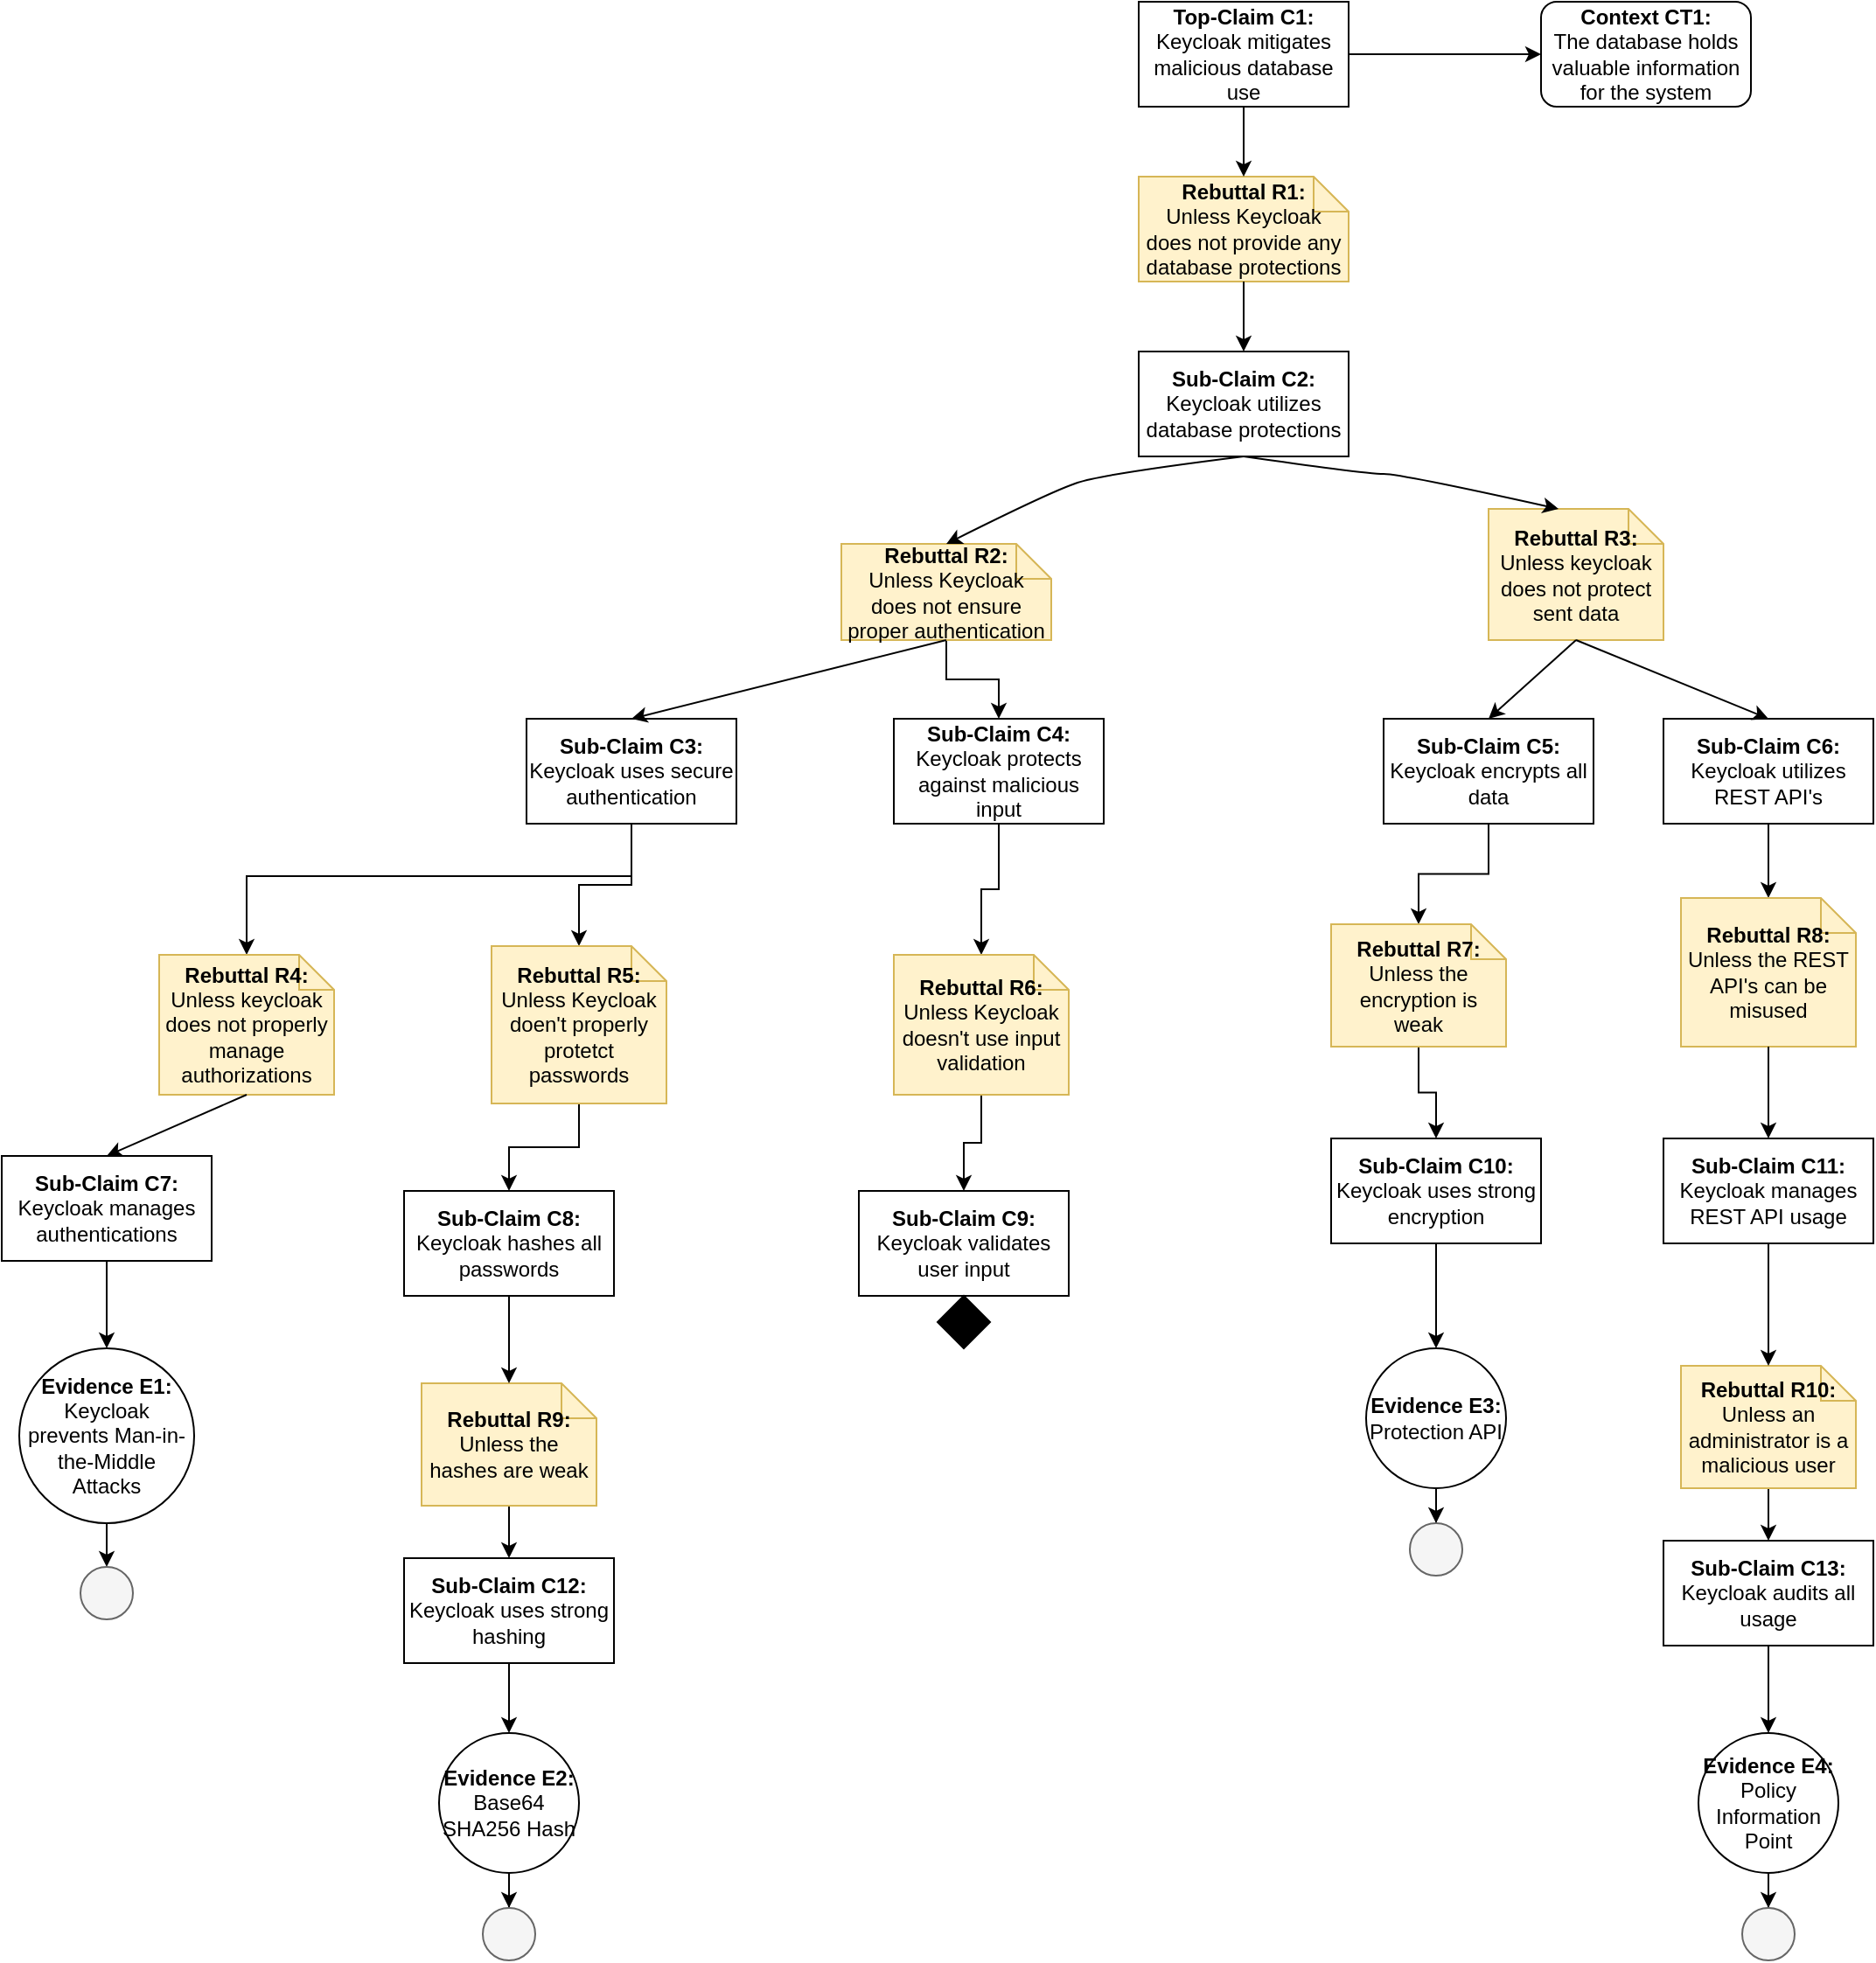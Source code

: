 <mxfile version="20.3.6" type="device"><diagram id="qLzXrgNVIBgTLtelQUz-" name="Page-1"><mxGraphModel dx="1220" dy="1111" grid="1" gridSize="10" guides="1" tooltips="1" connect="1" arrows="1" fold="1" page="1" pageScale="1" pageWidth="1700" pageHeight="1100" math="0" shadow="0"><root><mxCell id="0"/><mxCell id="1" parent="0"/><mxCell id="syXBhPm3HNwy_CzeRMW_-2" value="&lt;div&gt;&lt;b&gt;Top-Claim C1:&lt;/b&gt;&lt;/div&gt;&lt;div&gt;Keycloak mitigates malicious database use&lt;b&gt;&lt;br&gt;&lt;/b&gt;&lt;/div&gt;" style="rounded=0;whiteSpace=wrap;html=1;" vertex="1" parent="1"><mxGeometry x="750" y="90" width="120" height="60" as="geometry"/></mxCell><mxCell id="syXBhPm3HNwy_CzeRMW_-3" value="&lt;div&gt;&lt;b&gt;Context CT1:&lt;/b&gt;&lt;/div&gt;&lt;div&gt;The database holds valuable information for the system&lt;br&gt;&lt;/div&gt;" style="rounded=1;whiteSpace=wrap;html=1;" vertex="1" parent="1"><mxGeometry x="980" y="90" width="120" height="60" as="geometry"/></mxCell><mxCell id="syXBhPm3HNwy_CzeRMW_-4" value="" style="endArrow=classic;html=1;rounded=0;exitX=1;exitY=0.5;exitDx=0;exitDy=0;entryX=0;entryY=0.5;entryDx=0;entryDy=0;" edge="1" parent="1" source="syXBhPm3HNwy_CzeRMW_-2" target="syXBhPm3HNwy_CzeRMW_-3"><mxGeometry width="50" height="50" relative="1" as="geometry"><mxPoint x="800" y="590" as="sourcePoint"/><mxPoint x="850" y="540" as="targetPoint"/></mxGeometry></mxCell><mxCell id="syXBhPm3HNwy_CzeRMW_-6" value="&lt;div&gt;&lt;b&gt;Rebuttal R1:&lt;/b&gt;&lt;/div&gt;&lt;div&gt;Unless Keycloak does not provide any database protections&lt;br&gt;&lt;/div&gt;" style="shape=note;size=20;whiteSpace=wrap;html=1;fillColor=#fff2cc;strokeColor=#d6b656;" vertex="1" parent="1"><mxGeometry x="750" y="190" width="120" height="60" as="geometry"/></mxCell><mxCell id="syXBhPm3HNwy_CzeRMW_-7" value="" style="endArrow=classic;html=1;rounded=0;exitX=0.5;exitY=1;exitDx=0;exitDy=0;entryX=0.5;entryY=0;entryDx=0;entryDy=0;entryPerimeter=0;" edge="1" parent="1" source="syXBhPm3HNwy_CzeRMW_-2" target="syXBhPm3HNwy_CzeRMW_-6"><mxGeometry width="50" height="50" relative="1" as="geometry"><mxPoint x="790" y="210" as="sourcePoint"/><mxPoint x="840" y="160" as="targetPoint"/></mxGeometry></mxCell><mxCell id="syXBhPm3HNwy_CzeRMW_-8" value="&lt;div&gt;&lt;b&gt;Sub-Claim C2:&lt;/b&gt;&lt;/div&gt;&lt;div&gt;Keycloak utilizes database protections&lt;br&gt;&lt;/div&gt;" style="rounded=0;whiteSpace=wrap;html=1;" vertex="1" parent="1"><mxGeometry x="750" y="290" width="120" height="60" as="geometry"/></mxCell><mxCell id="syXBhPm3HNwy_CzeRMW_-9" value="" style="endArrow=classic;html=1;rounded=0;exitX=0.5;exitY=1;exitDx=0;exitDy=0;exitPerimeter=0;entryX=0.5;entryY=0;entryDx=0;entryDy=0;" edge="1" parent="1" source="syXBhPm3HNwy_CzeRMW_-6" target="syXBhPm3HNwy_CzeRMW_-8"><mxGeometry width="50" height="50" relative="1" as="geometry"><mxPoint x="610" y="390" as="sourcePoint"/><mxPoint x="660" y="340" as="targetPoint"/></mxGeometry></mxCell><mxCell id="syXBhPm3HNwy_CzeRMW_-22" value="" style="edgeStyle=orthogonalEdgeStyle;rounded=0;orthogonalLoop=1;jettySize=auto;html=1;" edge="1" parent="1" source="syXBhPm3HNwy_CzeRMW_-10" target="syXBhPm3HNwy_CzeRMW_-20"><mxGeometry relative="1" as="geometry"/></mxCell><mxCell id="syXBhPm3HNwy_CzeRMW_-10" value="&lt;div&gt;&lt;b&gt;Rebuttal R2:&lt;/b&gt;&lt;/div&gt;&lt;div&gt;Unless Keycloak does not ensure proper authentication&lt;br&gt;&lt;/div&gt;" style="shape=note;size=20;whiteSpace=wrap;html=1;fillColor=#fff2cc;strokeColor=#d6b656;" vertex="1" parent="1"><mxGeometry x="580" y="400" width="120" height="55" as="geometry"/></mxCell><mxCell id="syXBhPm3HNwy_CzeRMW_-11" value="&lt;div&gt;&lt;b&gt;Rebuttal R3:&lt;br&gt;&lt;/b&gt;&lt;/div&gt;&lt;div&gt;Unless keycloak does not protect sent data&lt;br&gt;&lt;/div&gt;" style="shape=note;size=20;whiteSpace=wrap;html=1;fillColor=#fff2cc;strokeColor=#d6b656;" vertex="1" parent="1"><mxGeometry x="950" y="380" width="100" height="75" as="geometry"/></mxCell><mxCell id="syXBhPm3HNwy_CzeRMW_-12" value="" style="curved=1;endArrow=classic;html=1;rounded=0;exitX=0.5;exitY=1;exitDx=0;exitDy=0;entryX=0.5;entryY=0;entryDx=0;entryDy=0;entryPerimeter=0;" edge="1" parent="1" source="syXBhPm3HNwy_CzeRMW_-8" target="syXBhPm3HNwy_CzeRMW_-10"><mxGeometry width="50" height="50" relative="1" as="geometry"><mxPoint x="800" y="590" as="sourcePoint"/><mxPoint x="850" y="540" as="targetPoint"/><Array as="points"><mxPoint x="730" y="360"/><mxPoint x="700" y="370"/></Array></mxGeometry></mxCell><mxCell id="syXBhPm3HNwy_CzeRMW_-13" value="" style="curved=1;endArrow=classic;html=1;rounded=0;exitX=0.5;exitY=1;exitDx=0;exitDy=0;entryX=0;entryY=0;entryDx=40;entryDy=0;entryPerimeter=0;" edge="1" parent="1" source="syXBhPm3HNwy_CzeRMW_-8" target="syXBhPm3HNwy_CzeRMW_-11"><mxGeometry width="50" height="50" relative="1" as="geometry"><mxPoint x="830" y="420" as="sourcePoint"/><mxPoint x="880" y="370" as="targetPoint"/><Array as="points"><mxPoint x="880" y="360"/><mxPoint x="900" y="360"/></Array></mxGeometry></mxCell><mxCell id="syXBhPm3HNwy_CzeRMW_-35" value="" style="edgeStyle=orthogonalEdgeStyle;rounded=0;orthogonalLoop=1;jettySize=auto;html=1;" edge="1" parent="1" source="syXBhPm3HNwy_CzeRMW_-14" target="syXBhPm3HNwy_CzeRMW_-34"><mxGeometry relative="1" as="geometry"/></mxCell><mxCell id="syXBhPm3HNwy_CzeRMW_-14" value="&lt;div&gt;&lt;b&gt;Sub-Claim C5:&lt;/b&gt;&lt;/div&gt;&lt;div&gt;Keycloak encrypts all data&lt;br&gt;&lt;/div&gt;" style="rounded=0;whiteSpace=wrap;html=1;" vertex="1" parent="1"><mxGeometry x="890" y="500" width="120" height="60" as="geometry"/></mxCell><mxCell id="syXBhPm3HNwy_CzeRMW_-25" value="" style="edgeStyle=orthogonalEdgeStyle;rounded=0;orthogonalLoop=1;jettySize=auto;html=1;exitX=0.5;exitY=1;exitDx=0;exitDy=0;" edge="1" parent="1" source="syXBhPm3HNwy_CzeRMW_-15" target="syXBhPm3HNwy_CzeRMW_-23"><mxGeometry relative="1" as="geometry"><Array as="points"><mxPoint x="460" y="590"/><mxPoint x="240" y="590"/></Array></mxGeometry></mxCell><mxCell id="syXBhPm3HNwy_CzeRMW_-30" value="" style="edgeStyle=orthogonalEdgeStyle;rounded=0;orthogonalLoop=1;jettySize=auto;html=1;" edge="1" parent="1" source="syXBhPm3HNwy_CzeRMW_-15" target="syXBhPm3HNwy_CzeRMW_-29"><mxGeometry relative="1" as="geometry"/></mxCell><mxCell id="syXBhPm3HNwy_CzeRMW_-15" value="&lt;div&gt;&lt;b&gt;Sub-Claim C3:&lt;/b&gt;&lt;/div&gt;&lt;div&gt;Keycloak uses secure authentication&lt;br&gt;&lt;/div&gt;" style="rounded=0;whiteSpace=wrap;html=1;" vertex="1" parent="1"><mxGeometry x="400" y="500" width="120" height="60" as="geometry"/></mxCell><mxCell id="syXBhPm3HNwy_CzeRMW_-18" value="" style="endArrow=classic;html=1;rounded=0;exitX=0.5;exitY=1;exitDx=0;exitDy=0;exitPerimeter=0;entryX=0.5;entryY=0;entryDx=0;entryDy=0;" edge="1" parent="1" source="syXBhPm3HNwy_CzeRMW_-10" target="syXBhPm3HNwy_CzeRMW_-15"><mxGeometry width="50" height="50" relative="1" as="geometry"><mxPoint x="800" y="590" as="sourcePoint"/><mxPoint x="850" y="540" as="targetPoint"/></mxGeometry></mxCell><mxCell id="syXBhPm3HNwy_CzeRMW_-19" value="" style="endArrow=classic;html=1;rounded=0;exitX=0.5;exitY=1;exitDx=0;exitDy=0;exitPerimeter=0;entryX=0.5;entryY=0;entryDx=0;entryDy=0;" edge="1" parent="1" source="syXBhPm3HNwy_CzeRMW_-11" target="syXBhPm3HNwy_CzeRMW_-14"><mxGeometry width="50" height="50" relative="1" as="geometry"><mxPoint x="800" y="590" as="sourcePoint"/><mxPoint x="850" y="540" as="targetPoint"/></mxGeometry></mxCell><mxCell id="syXBhPm3HNwy_CzeRMW_-27" value="" style="edgeStyle=orthogonalEdgeStyle;rounded=0;orthogonalLoop=1;jettySize=auto;html=1;" edge="1" parent="1" source="syXBhPm3HNwy_CzeRMW_-20" target="syXBhPm3HNwy_CzeRMW_-26"><mxGeometry relative="1" as="geometry"/></mxCell><mxCell id="syXBhPm3HNwy_CzeRMW_-20" value="&lt;div&gt;&lt;b&gt;Sub-Claim C4:&lt;/b&gt;&lt;/div&gt;&lt;div&gt;Keycloak protects against malicious input&lt;br&gt;&lt;/div&gt;" style="rounded=0;whiteSpace=wrap;html=1;" vertex="1" parent="1"><mxGeometry x="610" y="500" width="120" height="60" as="geometry"/></mxCell><mxCell id="syXBhPm3HNwy_CzeRMW_-23" value="&lt;div&gt;&lt;b&gt;Rebuttal R4:&lt;/b&gt;&lt;/div&gt;&lt;div&gt;Unless keycloak does not properly manage authorizations&lt;br&gt;&lt;/div&gt;" style="shape=note;size=20;whiteSpace=wrap;html=1;fillColor=#fff2cc;strokeColor=#d6b656;" vertex="1" parent="1"><mxGeometry x="190" y="635" width="100" height="80" as="geometry"/></mxCell><mxCell id="syXBhPm3HNwy_CzeRMW_-44" value="" style="edgeStyle=orthogonalEdgeStyle;rounded=0;orthogonalLoop=1;jettySize=auto;html=1;" edge="1" parent="1" source="syXBhPm3HNwy_CzeRMW_-26" target="syXBhPm3HNwy_CzeRMW_-43"><mxGeometry relative="1" as="geometry"/></mxCell><mxCell id="syXBhPm3HNwy_CzeRMW_-26" value="&lt;div&gt;&lt;b&gt;Rebuttal R6:&lt;/b&gt;&lt;/div&gt;&lt;div&gt;Unless Keycloak doesn't use input validation&lt;br&gt;&lt;/div&gt;" style="shape=note;size=20;whiteSpace=wrap;html=1;fillColor=#fff2cc;strokeColor=#d6b656;" vertex="1" parent="1"><mxGeometry x="610" y="635" width="100" height="80" as="geometry"/></mxCell><mxCell id="syXBhPm3HNwy_CzeRMW_-42" value="" style="edgeStyle=orthogonalEdgeStyle;rounded=0;orthogonalLoop=1;jettySize=auto;html=1;" edge="1" parent="1" source="syXBhPm3HNwy_CzeRMW_-29" target="syXBhPm3HNwy_CzeRMW_-41"><mxGeometry relative="1" as="geometry"/></mxCell><mxCell id="syXBhPm3HNwy_CzeRMW_-29" value="&lt;div&gt;&lt;b&gt;Rebuttal R5:&lt;/b&gt;&lt;/div&gt;&lt;div&gt;Unless Keycloak doen't properly protetct passwords&lt;br&gt;&lt;/div&gt;" style="shape=note;size=20;whiteSpace=wrap;html=1;fillColor=#fff2cc;strokeColor=#d6b656;" vertex="1" parent="1"><mxGeometry x="380" y="630" width="100" height="90" as="geometry"/></mxCell><mxCell id="syXBhPm3HNwy_CzeRMW_-37" value="" style="edgeStyle=orthogonalEdgeStyle;rounded=0;orthogonalLoop=1;jettySize=auto;html=1;" edge="1" parent="1" source="syXBhPm3HNwy_CzeRMW_-31" target="syXBhPm3HNwy_CzeRMW_-36"><mxGeometry relative="1" as="geometry"/></mxCell><mxCell id="syXBhPm3HNwy_CzeRMW_-31" value="&lt;div&gt;&lt;b&gt;Sub-Claim C6:&lt;/b&gt;&lt;/div&gt;&lt;div&gt;Keycloak utilizes REST API's&lt;br&gt;&lt;/div&gt;" style="rounded=0;whiteSpace=wrap;html=1;" vertex="1" parent="1"><mxGeometry x="1050" y="500" width="120" height="60" as="geometry"/></mxCell><mxCell id="syXBhPm3HNwy_CzeRMW_-33" value="" style="endArrow=classic;html=1;rounded=0;entryX=0.5;entryY=0;entryDx=0;entryDy=0;exitX=0.5;exitY=1;exitDx=0;exitDy=0;exitPerimeter=0;" edge="1" parent="1" source="syXBhPm3HNwy_CzeRMW_-11" target="syXBhPm3HNwy_CzeRMW_-31"><mxGeometry width="50" height="50" relative="1" as="geometry"><mxPoint x="1000" y="460" as="sourcePoint"/><mxPoint x="850" y="600" as="targetPoint"/></mxGeometry></mxCell><mxCell id="syXBhPm3HNwy_CzeRMW_-46" value="" style="edgeStyle=orthogonalEdgeStyle;rounded=0;orthogonalLoop=1;jettySize=auto;html=1;" edge="1" parent="1" source="syXBhPm3HNwy_CzeRMW_-34" target="syXBhPm3HNwy_CzeRMW_-45"><mxGeometry relative="1" as="geometry"/></mxCell><mxCell id="syXBhPm3HNwy_CzeRMW_-34" value="&lt;div&gt;&lt;b&gt;Rebuttal R7:&lt;/b&gt;&lt;/div&gt;&lt;div&gt;Unless the encryption is weak&lt;br&gt;&lt;/div&gt;" style="shape=note;size=20;whiteSpace=wrap;html=1;fillColor=#fff2cc;strokeColor=#d6b656;" vertex="1" parent="1"><mxGeometry x="860" y="617.5" width="100" height="70" as="geometry"/></mxCell><mxCell id="syXBhPm3HNwy_CzeRMW_-36" value="&lt;div&gt;&lt;b&gt;Rebuttal R8:&lt;/b&gt;&lt;/div&gt;&lt;div&gt;Unless the REST API's can be misused&lt;br&gt;&lt;/div&gt;" style="shape=note;size=20;whiteSpace=wrap;html=1;fillColor=#fff2cc;strokeColor=#d6b656;" vertex="1" parent="1"><mxGeometry x="1060" y="602.5" width="100" height="85" as="geometry"/></mxCell><mxCell id="syXBhPm3HNwy_CzeRMW_-70" value="" style="edgeStyle=orthogonalEdgeStyle;rounded=0;orthogonalLoop=1;jettySize=auto;html=1;" edge="1" parent="1" source="syXBhPm3HNwy_CzeRMW_-38" target="syXBhPm3HNwy_CzeRMW_-69"><mxGeometry relative="1" as="geometry"/></mxCell><mxCell id="syXBhPm3HNwy_CzeRMW_-38" value="&lt;div&gt;&lt;b&gt;Sub-Claim C7:&lt;/b&gt;&lt;/div&gt;&lt;div&gt;Keycloak manages authentications&lt;br&gt;&lt;/div&gt;" style="rounded=0;whiteSpace=wrap;html=1;" vertex="1" parent="1"><mxGeometry x="100" y="750" width="120" height="60" as="geometry"/></mxCell><mxCell id="syXBhPm3HNwy_CzeRMW_-40" value="" style="endArrow=classic;html=1;rounded=0;entryX=0.5;entryY=0;entryDx=0;entryDy=0;exitX=0.5;exitY=1;exitDx=0;exitDy=0;exitPerimeter=0;" edge="1" parent="1" source="syXBhPm3HNwy_CzeRMW_-23" target="syXBhPm3HNwy_CzeRMW_-38"><mxGeometry width="50" height="50" relative="1" as="geometry"><mxPoint x="630" y="650" as="sourcePoint"/><mxPoint x="680" y="600" as="targetPoint"/></mxGeometry></mxCell><mxCell id="syXBhPm3HNwy_CzeRMW_-41" value="&lt;div&gt;&lt;b&gt;Sub-Claim C8:&lt;/b&gt;&lt;/div&gt;&lt;div&gt;Keycloak hashes all passwords&lt;br&gt;&lt;/div&gt;" style="rounded=0;whiteSpace=wrap;html=1;" vertex="1" parent="1"><mxGeometry x="330" y="770" width="120" height="60" as="geometry"/></mxCell><mxCell id="syXBhPm3HNwy_CzeRMW_-43" value="&lt;div&gt;&lt;b&gt;Sub-Claim C9:&lt;/b&gt;&lt;/div&gt;&lt;div&gt;Keycloak validates user input&lt;/div&gt;" style="rounded=0;whiteSpace=wrap;html=1;" vertex="1" parent="1"><mxGeometry x="590" y="770" width="120" height="60" as="geometry"/></mxCell><mxCell id="syXBhPm3HNwy_CzeRMW_-64" value="" style="edgeStyle=orthogonalEdgeStyle;rounded=0;orthogonalLoop=1;jettySize=auto;html=1;" edge="1" parent="1" source="syXBhPm3HNwy_CzeRMW_-45" target="syXBhPm3HNwy_CzeRMW_-61"><mxGeometry relative="1" as="geometry"/></mxCell><mxCell id="syXBhPm3HNwy_CzeRMW_-45" value="&lt;div&gt;&lt;b&gt;Sub-Claim C10:&lt;/b&gt;&lt;/div&gt;&lt;div&gt;Keycloak uses strong encryption&lt;br&gt;&lt;/div&gt;" style="rounded=0;whiteSpace=wrap;html=1;" vertex="1" parent="1"><mxGeometry x="860" y="740" width="120" height="60" as="geometry"/></mxCell><mxCell id="syXBhPm3HNwy_CzeRMW_-47" value="&lt;div&gt;&lt;b&gt;Sub-Claim C11:&lt;/b&gt;&lt;/div&gt;&lt;div&gt;Keycloak manages REST API usage&lt;br&gt;&lt;/div&gt;" style="rounded=0;whiteSpace=wrap;html=1;" vertex="1" parent="1"><mxGeometry x="1050" y="740" width="120" height="60" as="geometry"/></mxCell><mxCell id="syXBhPm3HNwy_CzeRMW_-48" value="" style="endArrow=classic;html=1;rounded=0;exitX=0.5;exitY=1;exitDx=0;exitDy=0;exitPerimeter=0;entryX=0.5;entryY=0;entryDx=0;entryDy=0;" edge="1" parent="1" source="syXBhPm3HNwy_CzeRMW_-36" target="syXBhPm3HNwy_CzeRMW_-47"><mxGeometry width="50" height="50" relative="1" as="geometry"><mxPoint x="630" y="650" as="sourcePoint"/><mxPoint x="680" y="600" as="targetPoint"/></mxGeometry></mxCell><mxCell id="syXBhPm3HNwy_CzeRMW_-56" value="" style="edgeStyle=orthogonalEdgeStyle;rounded=0;orthogonalLoop=1;jettySize=auto;html=1;" edge="1" parent="1" source="syXBhPm3HNwy_CzeRMW_-49" target="syXBhPm3HNwy_CzeRMW_-55"><mxGeometry relative="1" as="geometry"/></mxCell><mxCell id="syXBhPm3HNwy_CzeRMW_-49" value="&lt;div&gt;&lt;b&gt;Rebuttal R9:&lt;/b&gt;&lt;/div&gt;&lt;div&gt;Unless the hashes are weak&lt;br&gt;&lt;/div&gt;" style="shape=note;size=20;whiteSpace=wrap;html=1;fillColor=#fff2cc;strokeColor=#d6b656;" vertex="1" parent="1"><mxGeometry x="340" y="880" width="100" height="70" as="geometry"/></mxCell><mxCell id="syXBhPm3HNwy_CzeRMW_-59" value="" style="edgeStyle=orthogonalEdgeStyle;rounded=0;orthogonalLoop=1;jettySize=auto;html=1;" edge="1" parent="1" source="syXBhPm3HNwy_CzeRMW_-51" target="syXBhPm3HNwy_CzeRMW_-57"><mxGeometry relative="1" as="geometry"/></mxCell><mxCell id="syXBhPm3HNwy_CzeRMW_-51" value="&lt;div&gt;&lt;b&gt;Rebuttal R10:&lt;/b&gt;&lt;/div&gt;&lt;div&gt;Unless an administrator is a malicious user&lt;br&gt;&lt;/div&gt;" style="shape=note;size=20;whiteSpace=wrap;html=1;fillColor=#fff2cc;strokeColor=#d6b656;" vertex="1" parent="1"><mxGeometry x="1060" y="870" width="100" height="70" as="geometry"/></mxCell><mxCell id="syXBhPm3HNwy_CzeRMW_-52" value="" style="endArrow=classic;html=1;rounded=0;exitX=0.5;exitY=1;exitDx=0;exitDy=0;entryX=0.5;entryY=0;entryDx=0;entryDy=0;entryPerimeter=0;" edge="1" parent="1" source="syXBhPm3HNwy_CzeRMW_-41" target="syXBhPm3HNwy_CzeRMW_-49"><mxGeometry width="50" height="50" relative="1" as="geometry"><mxPoint x="460" y="890" as="sourcePoint"/><mxPoint x="510" y="840" as="targetPoint"/></mxGeometry></mxCell><mxCell id="syXBhPm3HNwy_CzeRMW_-53" value="" style="endArrow=classic;html=1;rounded=0;exitX=0.5;exitY=1;exitDx=0;exitDy=0;entryX=0.5;entryY=0;entryDx=0;entryDy=0;entryPerimeter=0;" edge="1" parent="1" source="syXBhPm3HNwy_CzeRMW_-47" target="syXBhPm3HNwy_CzeRMW_-51"><mxGeometry width="50" height="50" relative="1" as="geometry"><mxPoint x="980" y="900" as="sourcePoint"/><mxPoint x="1030" y="850" as="targetPoint"/></mxGeometry></mxCell><mxCell id="syXBhPm3HNwy_CzeRMW_-65" value="" style="edgeStyle=orthogonalEdgeStyle;rounded=0;orthogonalLoop=1;jettySize=auto;html=1;" edge="1" parent="1" source="syXBhPm3HNwy_CzeRMW_-55" target="syXBhPm3HNwy_CzeRMW_-60"><mxGeometry relative="1" as="geometry"/></mxCell><mxCell id="syXBhPm3HNwy_CzeRMW_-55" value="&lt;div&gt;&lt;b&gt;Sub-Claim C12:&lt;/b&gt;&lt;/div&gt;&lt;div&gt;Keycloak uses strong hashing&lt;br&gt;&lt;/div&gt;" style="rounded=0;whiteSpace=wrap;html=1;" vertex="1" parent="1"><mxGeometry x="330" y="980" width="120" height="60" as="geometry"/></mxCell><mxCell id="syXBhPm3HNwy_CzeRMW_-63" value="" style="edgeStyle=orthogonalEdgeStyle;rounded=0;orthogonalLoop=1;jettySize=auto;html=1;" edge="1" parent="1" source="syXBhPm3HNwy_CzeRMW_-57" target="syXBhPm3HNwy_CzeRMW_-62"><mxGeometry relative="1" as="geometry"/></mxCell><mxCell id="syXBhPm3HNwy_CzeRMW_-57" value="&lt;div&gt;&lt;b&gt;Sub-Claim C13:&lt;/b&gt;&lt;/div&gt;&lt;div&gt;Keycloak audits all usage&lt;br&gt;&lt;/div&gt;" style="rounded=0;whiteSpace=wrap;html=1;" vertex="1" parent="1"><mxGeometry x="1050" y="970" width="120" height="60" as="geometry"/></mxCell><mxCell id="syXBhPm3HNwy_CzeRMW_-79" value="" style="edgeStyle=orthogonalEdgeStyle;rounded=0;orthogonalLoop=1;jettySize=auto;html=1;" edge="1" parent="1" source="syXBhPm3HNwy_CzeRMW_-60" target="syXBhPm3HNwy_CzeRMW_-76"><mxGeometry relative="1" as="geometry"/></mxCell><mxCell id="syXBhPm3HNwy_CzeRMW_-60" value="&lt;div&gt;&lt;b&gt;Evidence E2:&lt;/b&gt;&lt;/div&gt;&lt;div&gt;Base64 SHA256 Hash&lt;br&gt;&lt;/div&gt;" style="ellipse;whiteSpace=wrap;html=1;aspect=fixed;" vertex="1" parent="1"><mxGeometry x="350" y="1080" width="80" height="80" as="geometry"/></mxCell><mxCell id="syXBhPm3HNwy_CzeRMW_-80" value="" style="edgeStyle=orthogonalEdgeStyle;rounded=0;orthogonalLoop=1;jettySize=auto;html=1;" edge="1" parent="1" source="syXBhPm3HNwy_CzeRMW_-61" target="syXBhPm3HNwy_CzeRMW_-75"><mxGeometry relative="1" as="geometry"/></mxCell><mxCell id="syXBhPm3HNwy_CzeRMW_-61" value="&lt;div&gt;&lt;b&gt;Evidence E3:&lt;/b&gt;&lt;/div&gt;&lt;div&gt;Protection API&lt;br&gt;&lt;/div&gt;" style="ellipse;whiteSpace=wrap;html=1;aspect=fixed;" vertex="1" parent="1"><mxGeometry x="880" y="860" width="80" height="80" as="geometry"/></mxCell><mxCell id="syXBhPm3HNwy_CzeRMW_-81" value="" style="edgeStyle=orthogonalEdgeStyle;rounded=0;orthogonalLoop=1;jettySize=auto;html=1;" edge="1" parent="1" source="syXBhPm3HNwy_CzeRMW_-62" target="syXBhPm3HNwy_CzeRMW_-77"><mxGeometry relative="1" as="geometry"/></mxCell><mxCell id="syXBhPm3HNwy_CzeRMW_-62" value="&lt;div&gt;&lt;b&gt;Evidence E4:&lt;/b&gt;&lt;/div&gt;&lt;div&gt;Policy Information Point&lt;br&gt;&lt;/div&gt;" style="ellipse;whiteSpace=wrap;html=1;aspect=fixed;" vertex="1" parent="1"><mxGeometry x="1070" y="1080" width="80" height="80" as="geometry"/></mxCell><mxCell id="syXBhPm3HNwy_CzeRMW_-78" value="" style="edgeStyle=orthogonalEdgeStyle;rounded=0;orthogonalLoop=1;jettySize=auto;html=1;" edge="1" parent="1" source="syXBhPm3HNwy_CzeRMW_-69" target="syXBhPm3HNwy_CzeRMW_-74"><mxGeometry relative="1" as="geometry"/></mxCell><mxCell id="syXBhPm3HNwy_CzeRMW_-69" value="&lt;div&gt;&lt;b&gt;Evidence E1:&lt;/b&gt;&lt;/div&gt;&lt;div&gt;Keycloak prevents Man-in-the-Middle Attacks&lt;/div&gt;" style="ellipse;whiteSpace=wrap;html=1;aspect=fixed;fillColor=#FFFFFF;" vertex="1" parent="1"><mxGeometry x="110" y="860" width="100" height="100" as="geometry"/></mxCell><mxCell id="syXBhPm3HNwy_CzeRMW_-73" value="" style="rhombus;whiteSpace=wrap;html=1;fillColor=#000000;" vertex="1" parent="1"><mxGeometry x="635" y="830" width="30" height="30" as="geometry"/></mxCell><mxCell id="syXBhPm3HNwy_CzeRMW_-74" value="" style="ellipse;whiteSpace=wrap;html=1;aspect=fixed;fillColor=#f5f5f5;fontColor=#333333;strokeColor=#666666;" vertex="1" parent="1"><mxGeometry x="145" y="985" width="30" height="30" as="geometry"/></mxCell><mxCell id="syXBhPm3HNwy_CzeRMW_-75" value="" style="ellipse;whiteSpace=wrap;html=1;aspect=fixed;fillColor=#f5f5f5;fontColor=#333333;strokeColor=#666666;" vertex="1" parent="1"><mxGeometry x="905" y="960" width="30" height="30" as="geometry"/></mxCell><mxCell id="syXBhPm3HNwy_CzeRMW_-76" value="" style="ellipse;whiteSpace=wrap;html=1;aspect=fixed;fillColor=#f5f5f5;fontColor=#333333;strokeColor=#666666;" vertex="1" parent="1"><mxGeometry x="375" y="1180" width="30" height="30" as="geometry"/></mxCell><mxCell id="syXBhPm3HNwy_CzeRMW_-77" value="" style="ellipse;whiteSpace=wrap;html=1;aspect=fixed;fillColor=#f5f5f5;fontColor=#333333;strokeColor=#666666;" vertex="1" parent="1"><mxGeometry x="1095" y="1180" width="30" height="30" as="geometry"/></mxCell></root></mxGraphModel></diagram></mxfile>